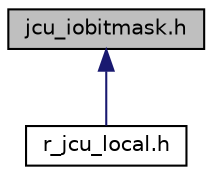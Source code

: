 digraph "jcu_iobitmask.h"
{
 // LATEX_PDF_SIZE
  edge [fontname="Helvetica",fontsize="10",labelfontname="Helvetica",labelfontsize="10"];
  node [fontname="Helvetica",fontsize="10",shape=record];
  Node1 [label="jcu_iobitmask.h",height=0.2,width=0.4,color="black", fillcolor="grey75", style="filled", fontcolor="black",tooltip=" "];
  Node1 -> Node2 [dir="back",color="midnightblue",fontsize="10",style="solid",fontname="Helvetica"];
  Node2 [label="r_jcu_local.h",height=0.2,width=0.4,color="black", fillcolor="white", style="filled",URL="$d5/d20/r__jcu__local_8h.html",tooltip=" "];
}
